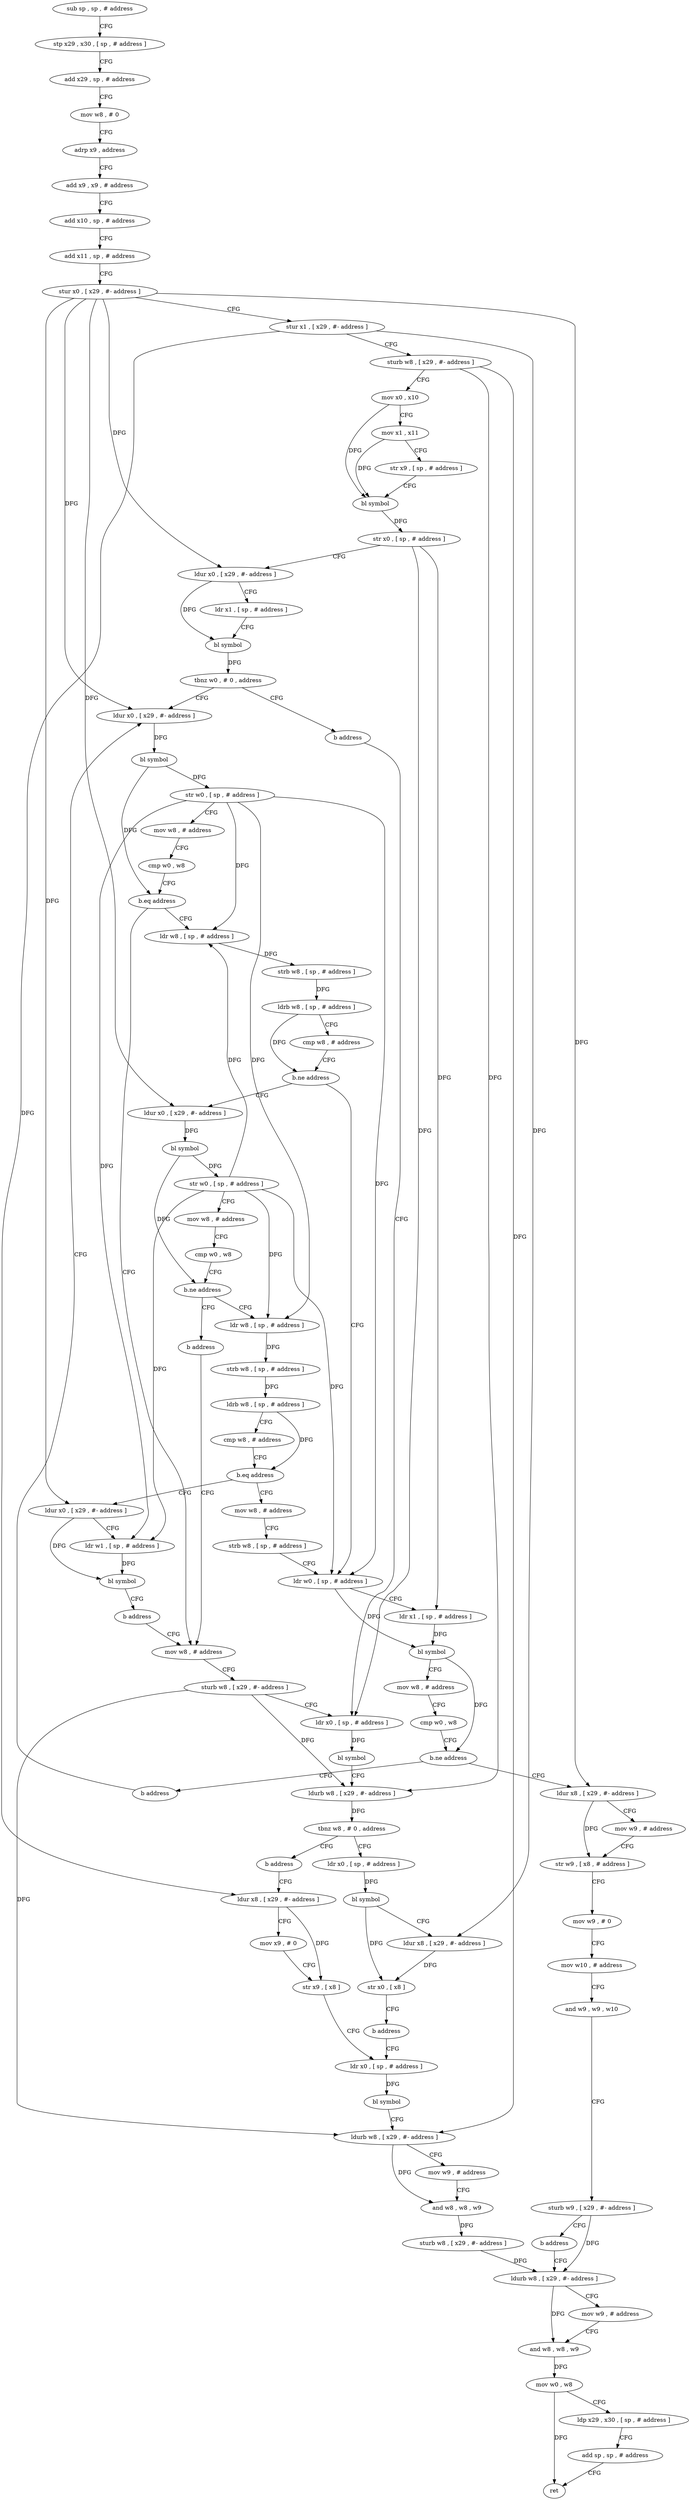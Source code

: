 digraph "func" {
"111184" [label = "sub sp , sp , # address" ]
"111188" [label = "stp x29 , x30 , [ sp , # address ]" ]
"111192" [label = "add x29 , sp , # address" ]
"111196" [label = "mov w8 , # 0" ]
"111200" [label = "adrp x9 , address" ]
"111204" [label = "add x9 , x9 , # address" ]
"111208" [label = "add x10 , sp , # address" ]
"111212" [label = "add x11 , sp , # address" ]
"111216" [label = "stur x0 , [ x29 , #- address ]" ]
"111220" [label = "stur x1 , [ x29 , #- address ]" ]
"111224" [label = "sturb w8 , [ x29 , #- address ]" ]
"111228" [label = "mov x0 , x10" ]
"111232" [label = "mov x1 , x11" ]
"111236" [label = "str x9 , [ sp , # address ]" ]
"111240" [label = "bl symbol" ]
"111244" [label = "str x0 , [ sp , # address ]" ]
"111248" [label = "ldur x0 , [ x29 , #- address ]" ]
"111252" [label = "ldr x1 , [ sp , # address ]" ]
"111256" [label = "bl symbol" ]
"111260" [label = "tbnz w0 , # 0 , address" ]
"111268" [label = "ldur x0 , [ x29 , #- address ]" ]
"111264" [label = "b address" ]
"111272" [label = "bl symbol" ]
"111276" [label = "str w0 , [ sp , # address ]" ]
"111280" [label = "mov w8 , # address" ]
"111284" [label = "cmp w0 , w8" ]
"111288" [label = "b.eq address" ]
"111444" [label = "mov w8 , # address" ]
"111292" [label = "ldr w8 , [ sp , # address ]" ]
"111452" [label = "ldr x0 , [ sp , # address ]" ]
"111448" [label = "sturb w8 , [ x29 , #- address ]" ]
"111296" [label = "strb w8 , [ sp , # address ]" ]
"111300" [label = "ldrb w8 , [ sp , # address ]" ]
"111304" [label = "cmp w8 , # address" ]
"111308" [label = "b.ne address" ]
"111384" [label = "ldr w0 , [ sp , # address ]" ]
"111312" [label = "ldur x0 , [ x29 , #- address ]" ]
"111456" [label = "bl symbol" ]
"111460" [label = "ldurb w8 , [ x29 , #- address ]" ]
"111464" [label = "tbnz w8 , # 0 , address" ]
"111472" [label = "ldr x0 , [ sp , # address ]" ]
"111468" [label = "b address" ]
"111476" [label = "bl symbol" ]
"111480" [label = "ldur x8 , [ x29 , #- address ]" ]
"111484" [label = "str x0 , [ x8 ]" ]
"111488" [label = "b address" ]
"111504" [label = "ldr x0 , [ sp , # address ]" ]
"111492" [label = "ldur x8 , [ x29 , #- address ]" ]
"111388" [label = "ldr x1 , [ sp , # address ]" ]
"111392" [label = "bl symbol" ]
"111396" [label = "mov w8 , # address" ]
"111400" [label = "cmp w0 , w8" ]
"111404" [label = "b.ne address" ]
"111440" [label = "b address" ]
"111408" [label = "ldur x8 , [ x29 , #- address ]" ]
"111316" [label = "bl symbol" ]
"111320" [label = "str w0 , [ sp , # address ]" ]
"111324" [label = "mov w8 , # address" ]
"111328" [label = "cmp w0 , w8" ]
"111332" [label = "b.ne address" ]
"111340" [label = "ldr w8 , [ sp , # address ]" ]
"111336" [label = "b address" ]
"111508" [label = "bl symbol" ]
"111512" [label = "ldurb w8 , [ x29 , #- address ]" ]
"111516" [label = "mov w9 , # address" ]
"111520" [label = "and w8 , w8 , w9" ]
"111524" [label = "sturb w8 , [ x29 , #- address ]" ]
"111528" [label = "ldurb w8 , [ x29 , #- address ]" ]
"111496" [label = "mov x9 , # 0" ]
"111500" [label = "str x9 , [ x8 ]" ]
"111412" [label = "mov w9 , # address" ]
"111416" [label = "str w9 , [ x8 , # address ]" ]
"111420" [label = "mov w9 , # 0" ]
"111424" [label = "mov w10 , # address" ]
"111428" [label = "and w9 , w9 , w10" ]
"111432" [label = "sturb w9 , [ x29 , #- address ]" ]
"111436" [label = "b address" ]
"111344" [label = "strb w8 , [ sp , # address ]" ]
"111348" [label = "ldrb w8 , [ sp , # address ]" ]
"111352" [label = "cmp w8 , # address" ]
"111356" [label = "b.eq address" ]
"111376" [label = "mov w8 , # address" ]
"111360" [label = "ldur x0 , [ x29 , #- address ]" ]
"111532" [label = "mov w9 , # address" ]
"111536" [label = "and w8 , w8 , w9" ]
"111540" [label = "mov w0 , w8" ]
"111544" [label = "ldp x29 , x30 , [ sp , # address ]" ]
"111548" [label = "add sp , sp , # address" ]
"111552" [label = "ret" ]
"111380" [label = "strb w8 , [ sp , # address ]" ]
"111364" [label = "ldr w1 , [ sp , # address ]" ]
"111368" [label = "bl symbol" ]
"111372" [label = "b address" ]
"111184" -> "111188" [ label = "CFG" ]
"111188" -> "111192" [ label = "CFG" ]
"111192" -> "111196" [ label = "CFG" ]
"111196" -> "111200" [ label = "CFG" ]
"111200" -> "111204" [ label = "CFG" ]
"111204" -> "111208" [ label = "CFG" ]
"111208" -> "111212" [ label = "CFG" ]
"111212" -> "111216" [ label = "CFG" ]
"111216" -> "111220" [ label = "CFG" ]
"111216" -> "111248" [ label = "DFG" ]
"111216" -> "111268" [ label = "DFG" ]
"111216" -> "111312" [ label = "DFG" ]
"111216" -> "111408" [ label = "DFG" ]
"111216" -> "111360" [ label = "DFG" ]
"111220" -> "111224" [ label = "CFG" ]
"111220" -> "111480" [ label = "DFG" ]
"111220" -> "111492" [ label = "DFG" ]
"111224" -> "111228" [ label = "CFG" ]
"111224" -> "111460" [ label = "DFG" ]
"111224" -> "111512" [ label = "DFG" ]
"111228" -> "111232" [ label = "CFG" ]
"111228" -> "111240" [ label = "DFG" ]
"111232" -> "111236" [ label = "CFG" ]
"111232" -> "111240" [ label = "DFG" ]
"111236" -> "111240" [ label = "CFG" ]
"111240" -> "111244" [ label = "DFG" ]
"111244" -> "111248" [ label = "CFG" ]
"111244" -> "111452" [ label = "DFG" ]
"111244" -> "111388" [ label = "DFG" ]
"111248" -> "111252" [ label = "CFG" ]
"111248" -> "111256" [ label = "DFG" ]
"111252" -> "111256" [ label = "CFG" ]
"111256" -> "111260" [ label = "DFG" ]
"111260" -> "111268" [ label = "CFG" ]
"111260" -> "111264" [ label = "CFG" ]
"111268" -> "111272" [ label = "DFG" ]
"111264" -> "111452" [ label = "CFG" ]
"111272" -> "111276" [ label = "DFG" ]
"111272" -> "111288" [ label = "DFG" ]
"111276" -> "111280" [ label = "CFG" ]
"111276" -> "111292" [ label = "DFG" ]
"111276" -> "111384" [ label = "DFG" ]
"111276" -> "111340" [ label = "DFG" ]
"111276" -> "111364" [ label = "DFG" ]
"111280" -> "111284" [ label = "CFG" ]
"111284" -> "111288" [ label = "CFG" ]
"111288" -> "111444" [ label = "CFG" ]
"111288" -> "111292" [ label = "CFG" ]
"111444" -> "111448" [ label = "CFG" ]
"111292" -> "111296" [ label = "DFG" ]
"111452" -> "111456" [ label = "DFG" ]
"111448" -> "111452" [ label = "CFG" ]
"111448" -> "111460" [ label = "DFG" ]
"111448" -> "111512" [ label = "DFG" ]
"111296" -> "111300" [ label = "DFG" ]
"111300" -> "111304" [ label = "CFG" ]
"111300" -> "111308" [ label = "DFG" ]
"111304" -> "111308" [ label = "CFG" ]
"111308" -> "111384" [ label = "CFG" ]
"111308" -> "111312" [ label = "CFG" ]
"111384" -> "111388" [ label = "CFG" ]
"111384" -> "111392" [ label = "DFG" ]
"111312" -> "111316" [ label = "DFG" ]
"111456" -> "111460" [ label = "CFG" ]
"111460" -> "111464" [ label = "DFG" ]
"111464" -> "111472" [ label = "CFG" ]
"111464" -> "111468" [ label = "CFG" ]
"111472" -> "111476" [ label = "DFG" ]
"111468" -> "111492" [ label = "CFG" ]
"111476" -> "111480" [ label = "CFG" ]
"111476" -> "111484" [ label = "DFG" ]
"111480" -> "111484" [ label = "DFG" ]
"111484" -> "111488" [ label = "CFG" ]
"111488" -> "111504" [ label = "CFG" ]
"111504" -> "111508" [ label = "DFG" ]
"111492" -> "111496" [ label = "CFG" ]
"111492" -> "111500" [ label = "DFG" ]
"111388" -> "111392" [ label = "DFG" ]
"111392" -> "111396" [ label = "CFG" ]
"111392" -> "111404" [ label = "DFG" ]
"111396" -> "111400" [ label = "CFG" ]
"111400" -> "111404" [ label = "CFG" ]
"111404" -> "111440" [ label = "CFG" ]
"111404" -> "111408" [ label = "CFG" ]
"111440" -> "111268" [ label = "CFG" ]
"111408" -> "111412" [ label = "CFG" ]
"111408" -> "111416" [ label = "DFG" ]
"111316" -> "111320" [ label = "DFG" ]
"111316" -> "111332" [ label = "DFG" ]
"111320" -> "111324" [ label = "CFG" ]
"111320" -> "111292" [ label = "DFG" ]
"111320" -> "111384" [ label = "DFG" ]
"111320" -> "111340" [ label = "DFG" ]
"111320" -> "111364" [ label = "DFG" ]
"111324" -> "111328" [ label = "CFG" ]
"111328" -> "111332" [ label = "CFG" ]
"111332" -> "111340" [ label = "CFG" ]
"111332" -> "111336" [ label = "CFG" ]
"111340" -> "111344" [ label = "DFG" ]
"111336" -> "111444" [ label = "CFG" ]
"111508" -> "111512" [ label = "CFG" ]
"111512" -> "111516" [ label = "CFG" ]
"111512" -> "111520" [ label = "DFG" ]
"111516" -> "111520" [ label = "CFG" ]
"111520" -> "111524" [ label = "DFG" ]
"111524" -> "111528" [ label = "DFG" ]
"111528" -> "111532" [ label = "CFG" ]
"111528" -> "111536" [ label = "DFG" ]
"111496" -> "111500" [ label = "CFG" ]
"111500" -> "111504" [ label = "CFG" ]
"111412" -> "111416" [ label = "CFG" ]
"111416" -> "111420" [ label = "CFG" ]
"111420" -> "111424" [ label = "CFG" ]
"111424" -> "111428" [ label = "CFG" ]
"111428" -> "111432" [ label = "CFG" ]
"111432" -> "111436" [ label = "CFG" ]
"111432" -> "111528" [ label = "DFG" ]
"111436" -> "111528" [ label = "CFG" ]
"111344" -> "111348" [ label = "DFG" ]
"111348" -> "111352" [ label = "CFG" ]
"111348" -> "111356" [ label = "DFG" ]
"111352" -> "111356" [ label = "CFG" ]
"111356" -> "111376" [ label = "CFG" ]
"111356" -> "111360" [ label = "CFG" ]
"111376" -> "111380" [ label = "CFG" ]
"111360" -> "111364" [ label = "CFG" ]
"111360" -> "111368" [ label = "DFG" ]
"111532" -> "111536" [ label = "CFG" ]
"111536" -> "111540" [ label = "DFG" ]
"111540" -> "111544" [ label = "CFG" ]
"111540" -> "111552" [ label = "DFG" ]
"111544" -> "111548" [ label = "CFG" ]
"111548" -> "111552" [ label = "CFG" ]
"111380" -> "111384" [ label = "CFG" ]
"111364" -> "111368" [ label = "DFG" ]
"111368" -> "111372" [ label = "CFG" ]
"111372" -> "111444" [ label = "CFG" ]
}
